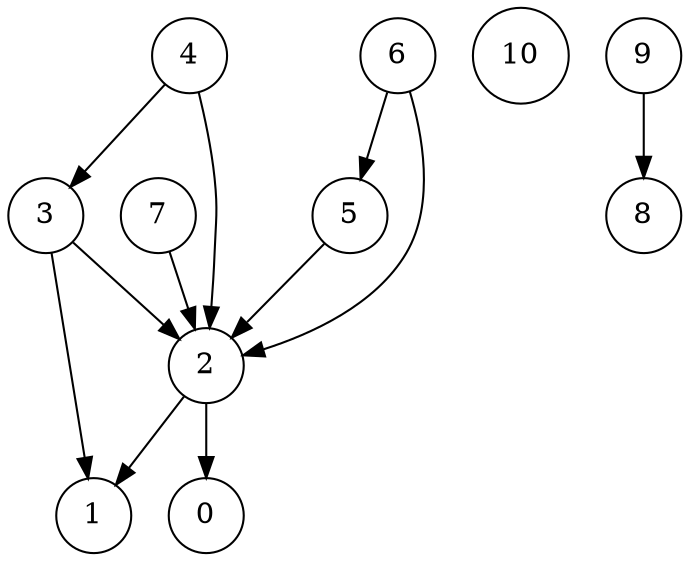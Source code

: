 digraph G {                                                                                                                    2 [shape=circle, ];                                                                                                          7 [shape=circle, ];                                                                                                        
  0 [shape=circle, ];
  10 [shape=circle, ];
  5 [shape=circle, ];
  6 [shape=circle, ];
  9 [shape=circle, ];
  3 [shape=circle, ];
  1 [shape=circle, ];
  8 [shape=circle, ];
  4 [shape=circle, ];
  
  
  2 -> 0;
  2 -> 1;
  7 -> 2;
  5 -> 2;
  6 -> 2;
  6 -> 5;
  9 -> 8;
  3 -> 1;
  3 -> 2;
  4 -> 2;
  4 -> 3;
  
  }
